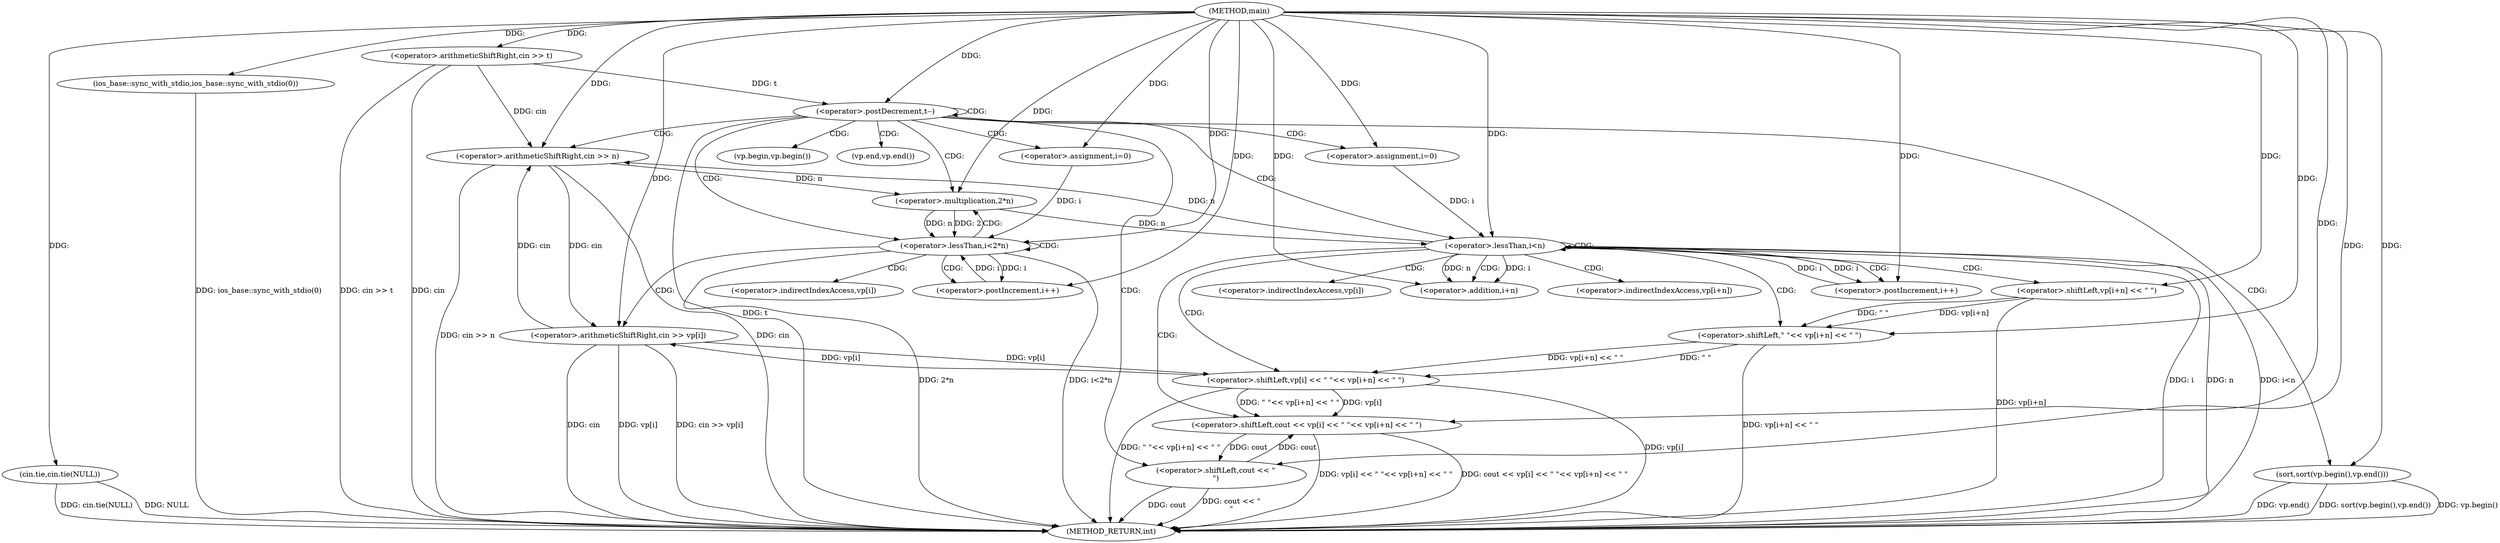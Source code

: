 digraph "main" {  
"1000101" [label = "(METHOD,main)" ]
"1000169" [label = "(METHOD_RETURN,int)" ]
"1000103" [label = "(cin.tie,cin.tie(NULL))" ]
"1000105" [label = "(ios_base::sync_with_stdio,ios_base::sync_with_stdio(0))" ]
"1000108" [label = "(<operator>.arithmeticShiftRight,cin >> t)" ]
"1000112" [label = "(<operator>.postDecrement,t--)" ]
"1000116" [label = "(<operator>.arithmeticShiftRight,cin >> n)" ]
"1000137" [label = "(sort,sort(vp.begin(),vp.end()))" ]
"1000166" [label = "(<operator>.shiftLeft,cout << \"\n\")" ]
"1000122" [label = "(<operator>.assignment,i=0)" ]
"1000125" [label = "(<operator>.lessThan,i<2*n)" ]
"1000130" [label = "(<operator>.postIncrement,i++)" ]
"1000132" [label = "(<operator>.arithmeticShiftRight,cin >> vp[i])" ]
"1000142" [label = "(<operator>.assignment,i=0)" ]
"1000145" [label = "(<operator>.lessThan,i<n)" ]
"1000148" [label = "(<operator>.postIncrement,i++)" ]
"1000151" [label = "(<operator>.shiftLeft,cout << vp[i] << \" \"<< vp[i+n] << \" \")" ]
"1000127" [label = "(<operator>.multiplication,2*n)" ]
"1000153" [label = "(<operator>.shiftLeft,vp[i] << \" \"<< vp[i+n] << \" \")" ]
"1000157" [label = "(<operator>.shiftLeft,\" \"<< vp[i+n] << \" \")" ]
"1000159" [label = "(<operator>.shiftLeft,vp[i+n] << \" \")" ]
"1000162" [label = "(<operator>.addition,i+n)" ]
"1000138" [label = "(vp.begin,vp.begin())" ]
"1000139" [label = "(vp.end,vp.end())" ]
"1000134" [label = "(<operator>.indirectIndexAccess,vp[i])" ]
"1000154" [label = "(<operator>.indirectIndexAccess,vp[i])" ]
"1000160" [label = "(<operator>.indirectIndexAccess,vp[i+n])" ]
  "1000103" -> "1000169"  [ label = "DDG: cin.tie(NULL)"] 
  "1000105" -> "1000169"  [ label = "DDG: ios_base::sync_with_stdio(0)"] 
  "1000108" -> "1000169"  [ label = "DDG: cin"] 
  "1000108" -> "1000169"  [ label = "DDG: cin >> t"] 
  "1000112" -> "1000169"  [ label = "DDG: t"] 
  "1000116" -> "1000169"  [ label = "DDG: cin"] 
  "1000116" -> "1000169"  [ label = "DDG: cin >> n"] 
  "1000125" -> "1000169"  [ label = "DDG: 2*n"] 
  "1000125" -> "1000169"  [ label = "DDG: i<2*n"] 
  "1000137" -> "1000169"  [ label = "DDG: vp.begin()"] 
  "1000137" -> "1000169"  [ label = "DDG: vp.end()"] 
  "1000137" -> "1000169"  [ label = "DDG: sort(vp.begin(),vp.end())"] 
  "1000145" -> "1000169"  [ label = "DDG: i"] 
  "1000145" -> "1000169"  [ label = "DDG: n"] 
  "1000145" -> "1000169"  [ label = "DDG: i<n"] 
  "1000166" -> "1000169"  [ label = "DDG: cout"] 
  "1000166" -> "1000169"  [ label = "DDG: cout << \"\n\""] 
  "1000153" -> "1000169"  [ label = "DDG: vp[i]"] 
  "1000159" -> "1000169"  [ label = "DDG: vp[i+n]"] 
  "1000157" -> "1000169"  [ label = "DDG: vp[i+n] << \" \""] 
  "1000153" -> "1000169"  [ label = "DDG: \" \"<< vp[i+n] << \" \""] 
  "1000151" -> "1000169"  [ label = "DDG: vp[i] << \" \"<< vp[i+n] << \" \""] 
  "1000151" -> "1000169"  [ label = "DDG: cout << vp[i] << \" \"<< vp[i+n] << \" \""] 
  "1000132" -> "1000169"  [ label = "DDG: cin"] 
  "1000132" -> "1000169"  [ label = "DDG: vp[i]"] 
  "1000132" -> "1000169"  [ label = "DDG: cin >> vp[i]"] 
  "1000103" -> "1000169"  [ label = "DDG: NULL"] 
  "1000101" -> "1000103"  [ label = "DDG: "] 
  "1000101" -> "1000105"  [ label = "DDG: "] 
  "1000101" -> "1000108"  [ label = "DDG: "] 
  "1000108" -> "1000112"  [ label = "DDG: t"] 
  "1000101" -> "1000112"  [ label = "DDG: "] 
  "1000108" -> "1000116"  [ label = "DDG: cin"] 
  "1000132" -> "1000116"  [ label = "DDG: cin"] 
  "1000101" -> "1000116"  [ label = "DDG: "] 
  "1000145" -> "1000116"  [ label = "DDG: n"] 
  "1000101" -> "1000122"  [ label = "DDG: "] 
  "1000101" -> "1000137"  [ label = "DDG: "] 
  "1000101" -> "1000142"  [ label = "DDG: "] 
  "1000151" -> "1000166"  [ label = "DDG: cout"] 
  "1000101" -> "1000166"  [ label = "DDG: "] 
  "1000122" -> "1000125"  [ label = "DDG: i"] 
  "1000130" -> "1000125"  [ label = "DDG: i"] 
  "1000101" -> "1000125"  [ label = "DDG: "] 
  "1000127" -> "1000125"  [ label = "DDG: 2"] 
  "1000127" -> "1000125"  [ label = "DDG: n"] 
  "1000125" -> "1000130"  [ label = "DDG: i"] 
  "1000101" -> "1000130"  [ label = "DDG: "] 
  "1000116" -> "1000132"  [ label = "DDG: cin"] 
  "1000101" -> "1000132"  [ label = "DDG: "] 
  "1000153" -> "1000132"  [ label = "DDG: vp[i]"] 
  "1000142" -> "1000145"  [ label = "DDG: i"] 
  "1000148" -> "1000145"  [ label = "DDG: i"] 
  "1000101" -> "1000145"  [ label = "DDG: "] 
  "1000127" -> "1000145"  [ label = "DDG: n"] 
  "1000101" -> "1000148"  [ label = "DDG: "] 
  "1000145" -> "1000148"  [ label = "DDG: i"] 
  "1000101" -> "1000127"  [ label = "DDG: "] 
  "1000116" -> "1000127"  [ label = "DDG: n"] 
  "1000166" -> "1000151"  [ label = "DDG: cout"] 
  "1000101" -> "1000151"  [ label = "DDG: "] 
  "1000153" -> "1000151"  [ label = "DDG: vp[i]"] 
  "1000153" -> "1000151"  [ label = "DDG: \" \"<< vp[i+n] << \" \""] 
  "1000132" -> "1000153"  [ label = "DDG: vp[i]"] 
  "1000157" -> "1000153"  [ label = "DDG: vp[i+n] << \" \""] 
  "1000157" -> "1000153"  [ label = "DDG: \" \""] 
  "1000101" -> "1000157"  [ label = "DDG: "] 
  "1000159" -> "1000157"  [ label = "DDG: vp[i+n]"] 
  "1000159" -> "1000157"  [ label = "DDG: \" \""] 
  "1000101" -> "1000159"  [ label = "DDG: "] 
  "1000145" -> "1000162"  [ label = "DDG: i"] 
  "1000101" -> "1000162"  [ label = "DDG: "] 
  "1000145" -> "1000162"  [ label = "DDG: n"] 
  "1000112" -> "1000125"  [ label = "CDG: "] 
  "1000112" -> "1000127"  [ label = "CDG: "] 
  "1000112" -> "1000142"  [ label = "CDG: "] 
  "1000112" -> "1000166"  [ label = "CDG: "] 
  "1000112" -> "1000139"  [ label = "CDG: "] 
  "1000112" -> "1000122"  [ label = "CDG: "] 
  "1000112" -> "1000112"  [ label = "CDG: "] 
  "1000112" -> "1000116"  [ label = "CDG: "] 
  "1000112" -> "1000137"  [ label = "CDG: "] 
  "1000112" -> "1000145"  [ label = "CDG: "] 
  "1000112" -> "1000138"  [ label = "CDG: "] 
  "1000125" -> "1000125"  [ label = "CDG: "] 
  "1000125" -> "1000127"  [ label = "CDG: "] 
  "1000125" -> "1000132"  [ label = "CDG: "] 
  "1000125" -> "1000130"  [ label = "CDG: "] 
  "1000125" -> "1000134"  [ label = "CDG: "] 
  "1000145" -> "1000153"  [ label = "CDG: "] 
  "1000145" -> "1000148"  [ label = "CDG: "] 
  "1000145" -> "1000157"  [ label = "CDG: "] 
  "1000145" -> "1000159"  [ label = "CDG: "] 
  "1000145" -> "1000154"  [ label = "CDG: "] 
  "1000145" -> "1000151"  [ label = "CDG: "] 
  "1000145" -> "1000145"  [ label = "CDG: "] 
  "1000145" -> "1000160"  [ label = "CDG: "] 
  "1000145" -> "1000162"  [ label = "CDG: "] 
}
